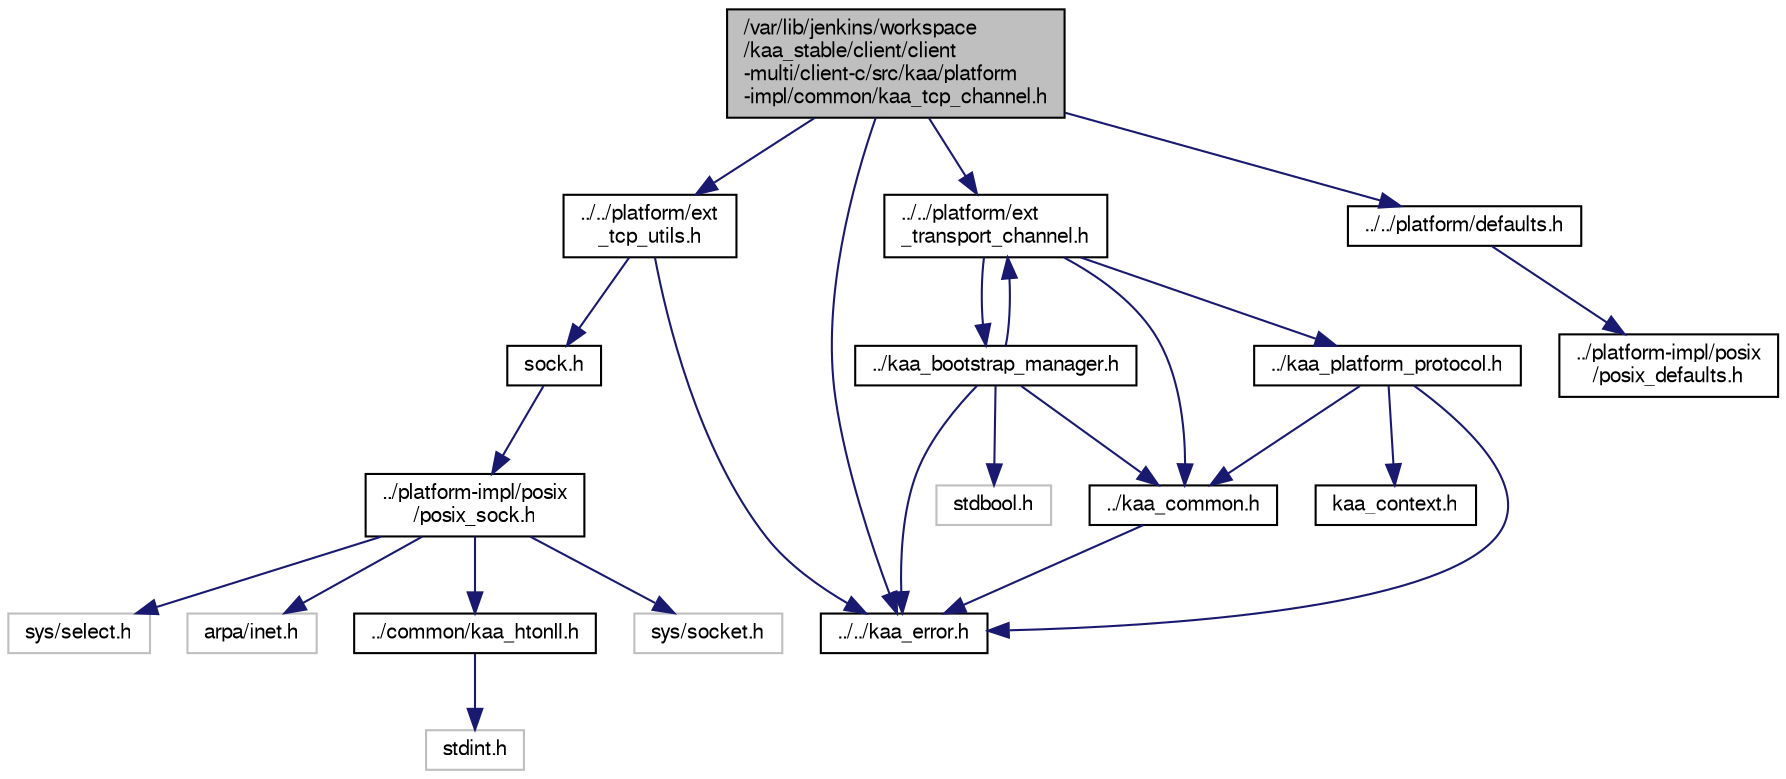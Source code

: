 digraph "/var/lib/jenkins/workspace/kaa_stable/client/client-multi/client-c/src/kaa/platform-impl/common/kaa_tcp_channel.h"
{
  bgcolor="transparent";
  edge [fontname="FreeSans",fontsize="10",labelfontname="FreeSans",labelfontsize="10"];
  node [fontname="FreeSans",fontsize="10",shape=record];
  Node1 [label="/var/lib/jenkins/workspace\l/kaa_stable/client/client\l-multi/client-c/src/kaa/platform\l-impl/common/kaa_tcp_channel.h",height=0.2,width=0.4,color="black", fillcolor="grey75", style="filled" fontcolor="black"];
  Node1 -> Node2 [color="midnightblue",fontsize="10",style="solid",fontname="FreeSans"];
  Node2 [label="../../kaa_error.h",height=0.2,width=0.4,color="black",URL="$kaa__error_8h.html",tooltip="Kaa error codes. "];
  Node1 -> Node3 [color="midnightblue",fontsize="10",style="solid",fontname="FreeSans"];
  Node3 [label="../../platform/ext\l_transport_channel.h",height=0.2,width=0.4,color="black",URL="$ext__transport__channel_8h.html"];
  Node3 -> Node4 [color="midnightblue",fontsize="10",style="solid",fontname="FreeSans"];
  Node4 [label="../kaa_common.h",height=0.2,width=0.4,color="black",URL="$kaa__common_8h.html",tooltip="Common C EP SDK definitions and small utilities. "];
  Node4 -> Node2 [color="midnightblue",fontsize="10",style="solid",fontname="FreeSans"];
  Node3 -> Node5 [color="midnightblue",fontsize="10",style="solid",fontname="FreeSans"];
  Node5 [label="../kaa_platform_protocol.h",height=0.2,width=0.4,color="black",URL="$kaa__platform__protocol_8h.html",tooltip="Kaa binary platform level protocol implementation (org.kaaproject.protocol.platform.binary). "];
  Node5 -> Node2 [color="midnightblue",fontsize="10",style="solid",fontname="FreeSans"];
  Node5 -> Node6 [color="midnightblue",fontsize="10",style="solid",fontname="FreeSans"];
  Node6 [label="kaa_context.h",height=0.2,width=0.4,color="black",URL="$kaa__context_8h.html",tooltip="Kaa endpoint context definition. "];
  Node5 -> Node4 [color="midnightblue",fontsize="10",style="solid",fontname="FreeSans"];
  Node3 -> Node7 [color="midnightblue",fontsize="10",style="solid",fontname="FreeSans"];
  Node7 [label="../kaa_bootstrap_manager.h",height=0.2,width=0.4,color="black",URL="$kaa__bootstrap__manager_8h.html"];
  Node7 -> Node8 [color="midnightblue",fontsize="10",style="solid",fontname="FreeSans"];
  Node8 [label="stdbool.h",height=0.2,width=0.4,color="grey75"];
  Node7 -> Node2 [color="midnightblue",fontsize="10",style="solid",fontname="FreeSans"];
  Node7 -> Node4 [color="midnightblue",fontsize="10",style="solid",fontname="FreeSans"];
  Node7 -> Node3 [color="midnightblue",fontsize="10",style="solid",fontname="FreeSans"];
  Node1 -> Node9 [color="midnightblue",fontsize="10",style="solid",fontname="FreeSans"];
  Node9 [label="../../platform/defaults.h",height=0.2,width=0.4,color="black",URL="$defaults_8h.html"];
  Node9 -> Node10 [color="midnightblue",fontsize="10",style="solid",fontname="FreeSans"];
  Node10 [label="../platform-impl/posix\l/posix_defaults.h",height=0.2,width=0.4,color="black",URL="$posix__defaults_8h.html"];
  Node1 -> Node11 [color="midnightblue",fontsize="10",style="solid",fontname="FreeSans"];
  Node11 [label="../../platform/ext\l_tcp_utils.h",height=0.2,width=0.4,color="black",URL="$ext__tcp__utils_8h.html",tooltip="External interface for socket manipulations used by Kaa transport channel implementations. "];
  Node11 -> Node12 [color="midnightblue",fontsize="10",style="solid",fontname="FreeSans"];
  Node12 [label="sock.h",height=0.2,width=0.4,color="black",URL="$sock_8h.html"];
  Node12 -> Node13 [color="midnightblue",fontsize="10",style="solid",fontname="FreeSans"];
  Node13 [label="../platform-impl/posix\l/posix_sock.h",height=0.2,width=0.4,color="black",URL="$posix__sock_8h.html"];
  Node13 -> Node14 [color="midnightblue",fontsize="10",style="solid",fontname="FreeSans"];
  Node14 [label="sys/socket.h",height=0.2,width=0.4,color="grey75"];
  Node13 -> Node15 [color="midnightblue",fontsize="10",style="solid",fontname="FreeSans"];
  Node15 [label="sys/select.h",height=0.2,width=0.4,color="grey75"];
  Node13 -> Node16 [color="midnightblue",fontsize="10",style="solid",fontname="FreeSans"];
  Node16 [label="arpa/inet.h",height=0.2,width=0.4,color="grey75"];
  Node13 -> Node17 [color="midnightblue",fontsize="10",style="solid",fontname="FreeSans"];
  Node17 [label="../common/kaa_htonll.h",height=0.2,width=0.4,color="black",URL="$kaa__htonll_8h.html"];
  Node17 -> Node18 [color="midnightblue",fontsize="10",style="solid",fontname="FreeSans"];
  Node18 [label="stdint.h",height=0.2,width=0.4,color="grey75"];
  Node11 -> Node2 [color="midnightblue",fontsize="10",style="solid",fontname="FreeSans"];
}
